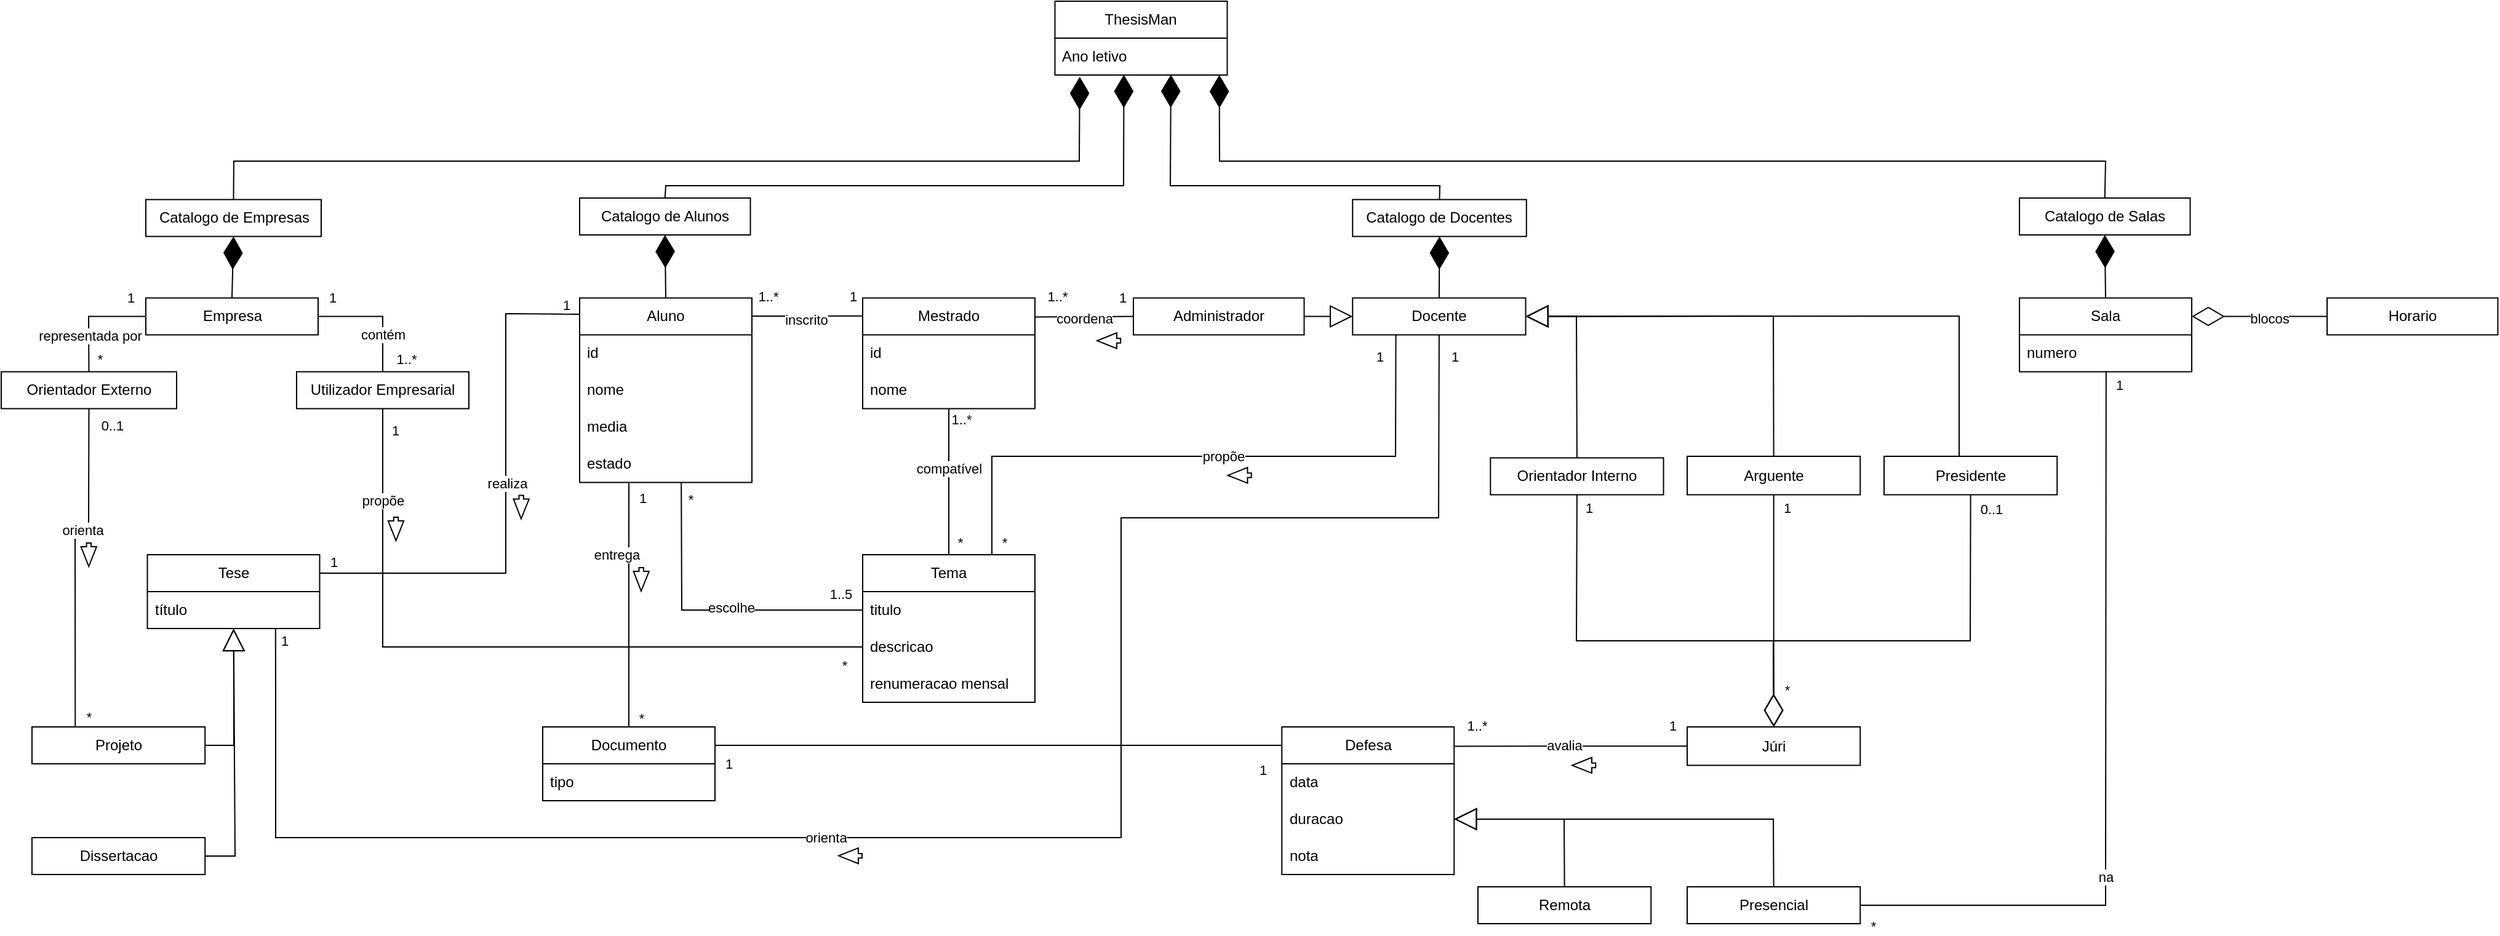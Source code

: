 <mxfile version="24.2.1" type="device">
  <diagram name="Page-1" id="X4RA0sWJOlGw3QUm6S05">
    <mxGraphModel dx="2333" dy="2260" grid="1" gridSize="10" guides="1" tooltips="1" connect="1" arrows="1" fold="1" page="1" pageScale="1" pageWidth="850" pageHeight="1100" math="0" shadow="0">
      <root>
        <mxCell id="0" />
        <mxCell id="1" parent="0" />
        <mxCell id="aRIGUOi0fo8cgqzadP1p-1" value="ThesisMan" style="swimlane;fontStyle=0;childLayout=stackLayout;horizontal=1;startSize=30;horizontalStack=0;resizeParent=1;resizeParentMax=0;resizeLast=0;collapsible=1;marginBottom=0;whiteSpace=wrap;html=1;" parent="1" vertex="1">
          <mxGeometry x="886.25" y="-1060" width="140" height="60" as="geometry" />
        </mxCell>
        <mxCell id="aRIGUOi0fo8cgqzadP1p-2" value="Ano letivo" style="text;strokeColor=none;fillColor=none;align=left;verticalAlign=middle;spacingLeft=4;spacingRight=4;overflow=hidden;points=[[0,0.5],[1,0.5]];portConstraint=eastwest;rotatable=0;whiteSpace=wrap;html=1;" parent="aRIGUOi0fo8cgqzadP1p-1" vertex="1">
          <mxGeometry y="30" width="140" height="30" as="geometry" />
        </mxCell>
        <mxCell id="aRIGUOi0fo8cgqzadP1p-5" value="Administrador" style="rounded=0;whiteSpace=wrap;html=1;" parent="1" vertex="1">
          <mxGeometry x="950" y="-818.75" width="138.75" height="30" as="geometry" />
        </mxCell>
        <mxCell id="aRIGUOi0fo8cgqzadP1p-11" value="Catalogo de Docentes" style="rounded=0;whiteSpace=wrap;html=1;" parent="1" vertex="1">
          <mxGeometry x="1128.13" y="-898.75" width="141.25" height="30" as="geometry" />
        </mxCell>
        <mxCell id="aRIGUOi0fo8cgqzadP1p-12" value="Orientador Interno" style="rounded=0;whiteSpace=wrap;html=1;" parent="1" vertex="1">
          <mxGeometry x="1240.14" y="-688.75" width="140.62" height="30" as="geometry" />
        </mxCell>
        <mxCell id="aRIGUOi0fo8cgqzadP1p-13" value="Arguente" style="whiteSpace=wrap;html=1;" parent="1" vertex="1">
          <mxGeometry x="1400" y="-690" width="140.62" height="31.25" as="geometry" />
        </mxCell>
        <mxCell id="aRIGUOi0fo8cgqzadP1p-15" value="Catalogo de Empresas" style="whiteSpace=wrap;html=1;" parent="1" vertex="1">
          <mxGeometry x="147.5" y="-898.75" width="142.5" height="30" as="geometry" />
        </mxCell>
        <mxCell id="aRIGUOi0fo8cgqzadP1p-16" value="Docente" style="rounded=0;whiteSpace=wrap;html=1;" parent="1" vertex="1">
          <mxGeometry x="1128.13" y="-818.75" width="140.62" height="30" as="geometry" />
        </mxCell>
        <mxCell id="aRIGUOi0fo8cgqzadP1p-19" value="Empresa" style="whiteSpace=wrap;html=1;" parent="1" vertex="1">
          <mxGeometry x="147.5" y="-818.75" width="140" height="30" as="geometry" />
        </mxCell>
        <mxCell id="aRIGUOi0fo8cgqzadP1p-20" value="Orientador Externo" style="whiteSpace=wrap;html=1;" parent="1" vertex="1">
          <mxGeometry x="30" y="-758.75" width="142.5" height="30" as="geometry" />
        </mxCell>
        <mxCell id="aRIGUOi0fo8cgqzadP1p-21" value="Utilizador Empresarial" style="whiteSpace=wrap;html=1;" parent="1" vertex="1">
          <mxGeometry x="270" y="-758.75" width="140" height="30" as="geometry" />
        </mxCell>
        <mxCell id="aRIGUOi0fo8cgqzadP1p-22" value="Catalogo de Alunos" style="whiteSpace=wrap;html=1;" parent="1" vertex="1">
          <mxGeometry x="500" y="-900" width="138.75" height="30" as="geometry" />
        </mxCell>
        <mxCell id="aRIGUOi0fo8cgqzadP1p-24" value="Aluno" style="swimlane;fontStyle=0;childLayout=stackLayout;horizontal=1;startSize=30;horizontalStack=0;resizeParent=1;resizeParentMax=0;resizeLast=0;collapsible=1;marginBottom=0;whiteSpace=wrap;html=1;" parent="1" vertex="1">
          <mxGeometry x="500" y="-818.75" width="140" height="150" as="geometry" />
        </mxCell>
        <mxCell id="aRIGUOi0fo8cgqzadP1p-25" value="id" style="text;strokeColor=none;fillColor=none;align=left;verticalAlign=middle;spacingLeft=4;spacingRight=4;overflow=hidden;points=[[0,0.5],[1,0.5]];portConstraint=eastwest;rotatable=0;whiteSpace=wrap;html=1;" parent="aRIGUOi0fo8cgqzadP1p-24" vertex="1">
          <mxGeometry y="30" width="140" height="30" as="geometry" />
        </mxCell>
        <mxCell id="aRIGUOi0fo8cgqzadP1p-26" value="nome" style="text;strokeColor=none;fillColor=none;align=left;verticalAlign=middle;spacingLeft=4;spacingRight=4;overflow=hidden;points=[[0,0.5],[1,0.5]];portConstraint=eastwest;rotatable=0;whiteSpace=wrap;html=1;" parent="aRIGUOi0fo8cgqzadP1p-24" vertex="1">
          <mxGeometry y="60" width="140" height="30" as="geometry" />
        </mxCell>
        <mxCell id="aRIGUOi0fo8cgqzadP1p-27" value="media" style="text;strokeColor=none;fillColor=none;align=left;verticalAlign=middle;spacingLeft=4;spacingRight=4;overflow=hidden;points=[[0,0.5],[1,0.5]];portConstraint=eastwest;rotatable=0;whiteSpace=wrap;html=1;" parent="aRIGUOi0fo8cgqzadP1p-24" vertex="1">
          <mxGeometry y="90" width="140" height="30" as="geometry" />
        </mxCell>
        <mxCell id="aRIGUOi0fo8cgqzadP1p-29" value="estado" style="text;strokeColor=none;fillColor=none;align=left;verticalAlign=middle;spacingLeft=4;spacingRight=4;overflow=hidden;points=[[0,0.5],[1,0.5]];portConstraint=eastwest;rotatable=0;whiteSpace=wrap;html=1;" parent="aRIGUOi0fo8cgqzadP1p-24" vertex="1">
          <mxGeometry y="120" width="140" height="30" as="geometry" />
        </mxCell>
        <mxCell id="aRIGUOi0fo8cgqzadP1p-31" value="Tema" style="swimlane;fontStyle=0;childLayout=stackLayout;horizontal=1;startSize=30;horizontalStack=0;resizeParent=1;resizeParentMax=0;resizeLast=0;collapsible=1;marginBottom=0;whiteSpace=wrap;html=1;" parent="1" vertex="1">
          <mxGeometry x="730" y="-610" width="140" height="120" as="geometry">
            <mxRectangle x="1150" y="898" width="70" height="30" as="alternateBounds" />
          </mxGeometry>
        </mxCell>
        <mxCell id="aRIGUOi0fo8cgqzadP1p-32" value="titulo" style="text;strokeColor=none;fillColor=none;align=left;verticalAlign=middle;spacingLeft=4;spacingRight=4;overflow=hidden;points=[[0,0.5],[1,0.5]];portConstraint=eastwest;rotatable=0;whiteSpace=wrap;html=1;" parent="aRIGUOi0fo8cgqzadP1p-31" vertex="1">
          <mxGeometry y="30" width="140" height="30" as="geometry" />
        </mxCell>
        <mxCell id="aRIGUOi0fo8cgqzadP1p-33" value="descricao" style="text;strokeColor=none;fillColor=none;align=left;verticalAlign=middle;spacingLeft=4;spacingRight=4;overflow=hidden;points=[[0,0.5],[1,0.5]];portConstraint=eastwest;rotatable=0;whiteSpace=wrap;html=1;" parent="aRIGUOi0fo8cgqzadP1p-31" vertex="1">
          <mxGeometry y="60" width="140" height="30" as="geometry" />
        </mxCell>
        <mxCell id="aRIGUOi0fo8cgqzadP1p-35" value="renumeracao mensal" style="text;strokeColor=none;fillColor=none;align=left;verticalAlign=middle;spacingLeft=4;spacingRight=4;overflow=hidden;points=[[0,0.5],[1,0.5]];portConstraint=eastwest;rotatable=0;whiteSpace=wrap;html=1;" parent="aRIGUOi0fo8cgqzadP1p-31" vertex="1">
          <mxGeometry y="90" width="140" height="30" as="geometry" />
        </mxCell>
        <mxCell id="aRIGUOi0fo8cgqzadP1p-37" value="Dissertacao" style="html=1;whiteSpace=wrap;" parent="1" vertex="1">
          <mxGeometry x="55" y="-380" width="140.62" height="30" as="geometry" />
        </mxCell>
        <mxCell id="aRIGUOi0fo8cgqzadP1p-38" value="Projeto" style="html=1;whiteSpace=wrap;" parent="1" vertex="1">
          <mxGeometry x="55" y="-470" width="140.62" height="30" as="geometry" />
        </mxCell>
        <mxCell id="aRIGUOi0fo8cgqzadP1p-41" value="" style="endArrow=none;html=1;rounded=0;exitX=0.744;exitY=1.004;exitDx=0;exitDy=0;entryX=0.5;entryY=1;entryDx=0;entryDy=0;exitPerimeter=0;" parent="1" source="B5CHCaaCQlfIXyKQ65vj-2" target="aRIGUOi0fo8cgqzadP1p-16" edge="1">
          <mxGeometry width="50" height="50" relative="1" as="geometry">
            <mxPoint x="120" y="-680" as="sourcePoint" />
            <mxPoint x="170" y="-730" as="targetPoint" />
            <Array as="points">
              <mxPoint x="253" y="-500" />
              <mxPoint x="253" y="-380" />
              <mxPoint x="940" y="-380" />
              <mxPoint x="940" y="-640" />
              <mxPoint x="1198" y="-640" />
            </Array>
          </mxGeometry>
        </mxCell>
        <mxCell id="5lh8dayub897Pbzogj64-68" value="1" style="edgeLabel;html=1;align=center;verticalAlign=middle;resizable=0;points=[];" parent="aRIGUOi0fo8cgqzadP1p-41" vertex="1" connectable="0">
          <mxGeometry x="0.956" y="1" relative="1" as="geometry">
            <mxPoint x="13" y="-16" as="offset" />
          </mxGeometry>
        </mxCell>
        <mxCell id="5lh8dayub897Pbzogj64-73" value="orienta" style="edgeLabel;html=1;align=center;verticalAlign=middle;resizable=0;points=[];rotation=0;" parent="aRIGUOi0fo8cgqzadP1p-41" vertex="1" connectable="0">
          <mxGeometry x="-0.533" relative="1" as="geometry">
            <mxPoint x="261" as="offset" />
          </mxGeometry>
        </mxCell>
        <mxCell id="B5CHCaaCQlfIXyKQ65vj-32" value="1" style="edgeLabel;html=1;align=center;verticalAlign=middle;resizable=0;points=[];" parent="aRIGUOi0fo8cgqzadP1p-41" vertex="1" connectable="0">
          <mxGeometry x="-0.965" y="2" relative="1" as="geometry">
            <mxPoint x="5" y="-17" as="offset" />
          </mxGeometry>
        </mxCell>
        <mxCell id="aRIGUOi0fo8cgqzadP1p-50" value="" style="endArrow=block;endSize=16;endFill=0;html=1;rounded=0;exitX=1;exitY=0.5;exitDx=0;exitDy=0;" parent="1" source="aRIGUOi0fo8cgqzadP1p-37" target="B5CHCaaCQlfIXyKQ65vj-2" edge="1">
          <mxGeometry width="160" relative="1" as="geometry">
            <mxPoint x="479.38" y="-265" as="sourcePoint" />
            <mxPoint x="428.38" y="-400" as="targetPoint" />
            <Array as="points">
              <mxPoint x="220" y="-365" />
            </Array>
          </mxGeometry>
        </mxCell>
        <mxCell id="aRIGUOi0fo8cgqzadP1p-51" value="" style="endArrow=block;endSize=16;endFill=0;html=1;rounded=0;exitX=1;exitY=0.5;exitDx=0;exitDy=0;" parent="1" source="aRIGUOi0fo8cgqzadP1p-38" target="B5CHCaaCQlfIXyKQ65vj-2" edge="1">
          <mxGeometry width="160" relative="1" as="geometry">
            <mxPoint x="30" y="-480" as="sourcePoint" />
            <mxPoint x="200" y="-530" as="targetPoint" />
            <Array as="points">
              <mxPoint x="219" y="-455" />
              <mxPoint x="219" y="-500" />
            </Array>
          </mxGeometry>
        </mxCell>
        <mxCell id="aRIGUOi0fo8cgqzadP1p-54" value="" style="endArrow=none;html=1;rounded=0;exitX=0.5;exitY=0;exitDx=0;exitDy=0;entryX=0;entryY=0.5;entryDx=0;entryDy=0;" parent="1" source="aRIGUOi0fo8cgqzadP1p-20" target="aRIGUOi0fo8cgqzadP1p-19" edge="1">
          <mxGeometry width="50" height="50" relative="1" as="geometry">
            <mxPoint x="90" y="-768.75" as="sourcePoint" />
            <mxPoint x="140" y="-818.75" as="targetPoint" />
            <Array as="points">
              <mxPoint x="101" y="-803.75" />
            </Array>
          </mxGeometry>
        </mxCell>
        <mxCell id="5lh8dayub897Pbzogj64-80" value="representada por" style="edgeLabel;html=1;align=center;verticalAlign=middle;resizable=0;points=[];" parent="aRIGUOi0fo8cgqzadP1p-54" vertex="1" connectable="0">
          <mxGeometry x="-0.354" y="-1" relative="1" as="geometry">
            <mxPoint as="offset" />
          </mxGeometry>
        </mxCell>
        <mxCell id="5lh8dayub897Pbzogj64-81" value="1" style="edgeLabel;html=1;align=center;verticalAlign=middle;resizable=0;points=[];" parent="aRIGUOi0fo8cgqzadP1p-54" vertex="1" connectable="0">
          <mxGeometry x="0.721" y="2" relative="1" as="geometry">
            <mxPoint y="-14" as="offset" />
          </mxGeometry>
        </mxCell>
        <mxCell id="5lh8dayub897Pbzogj64-82" value="*" style="edgeLabel;html=1;align=center;verticalAlign=middle;resizable=0;points=[];" parent="aRIGUOi0fo8cgqzadP1p-54" vertex="1" connectable="0">
          <mxGeometry x="-0.753" y="-1" relative="1" as="geometry">
            <mxPoint x="8" y="1" as="offset" />
          </mxGeometry>
        </mxCell>
        <mxCell id="aRIGUOi0fo8cgqzadP1p-55" value="" style="endArrow=none;html=1;rounded=0;exitX=0.5;exitY=0;exitDx=0;exitDy=0;entryX=1;entryY=0.5;entryDx=0;entryDy=0;" parent="1" source="aRIGUOi0fo8cgqzadP1p-21" target="aRIGUOi0fo8cgqzadP1p-19" edge="1">
          <mxGeometry width="50" height="50" relative="1" as="geometry">
            <mxPoint x="320" y="-778.75" as="sourcePoint" />
            <mxPoint x="370" y="-828.75" as="targetPoint" />
            <Array as="points">
              <mxPoint x="340" y="-803.75" />
            </Array>
          </mxGeometry>
        </mxCell>
        <mxCell id="B5CHCaaCQlfIXyKQ65vj-8" value="contém" style="edgeLabel;html=1;align=center;verticalAlign=middle;resizable=0;points=[];" parent="aRIGUOi0fo8cgqzadP1p-55" vertex="1" connectable="0">
          <mxGeometry x="-0.376" relative="1" as="geometry">
            <mxPoint as="offset" />
          </mxGeometry>
        </mxCell>
        <mxCell id="B5CHCaaCQlfIXyKQ65vj-9" value="1" style="edgeLabel;html=1;align=center;verticalAlign=middle;resizable=0;points=[];" parent="aRIGUOi0fo8cgqzadP1p-55" vertex="1" connectable="0">
          <mxGeometry x="0.769" y="-1" relative="1" as="geometry">
            <mxPoint y="-15" as="offset" />
          </mxGeometry>
        </mxCell>
        <mxCell id="B5CHCaaCQlfIXyKQ65vj-10" value="1..*" style="edgeLabel;html=1;align=center;verticalAlign=middle;resizable=0;points=[];" parent="aRIGUOi0fo8cgqzadP1p-55" vertex="1" connectable="0">
          <mxGeometry x="-0.815" y="-2" relative="1" as="geometry">
            <mxPoint x="17" y="-2" as="offset" />
          </mxGeometry>
        </mxCell>
        <mxCell id="aRIGUOi0fo8cgqzadP1p-60" value="" style="endArrow=none;html=1;rounded=0;exitX=0.25;exitY=0;exitDx=0;exitDy=0;entryX=0.5;entryY=1;entryDx=0;entryDy=0;" parent="1" source="aRIGUOi0fo8cgqzadP1p-38" target="aRIGUOi0fo8cgqzadP1p-20" edge="1">
          <mxGeometry width="50" height="50" relative="1" as="geometry">
            <mxPoint x="-110" y="-510" as="sourcePoint" />
            <mxPoint x="-60" y="-560" as="targetPoint" />
            <Array as="points">
              <mxPoint x="90" y="-630" />
              <mxPoint x="101" y="-630" />
            </Array>
          </mxGeometry>
        </mxCell>
        <mxCell id="5lh8dayub897Pbzogj64-77" value="orienta" style="edgeLabel;html=1;align=center;verticalAlign=middle;resizable=0;points=[];rotation=0;" parent="aRIGUOi0fo8cgqzadP1p-60" vertex="1" connectable="0">
          <mxGeometry x="0.193" y="-1" relative="1" as="geometry">
            <mxPoint x="5" y="-1" as="offset" />
          </mxGeometry>
        </mxCell>
        <mxCell id="5lh8dayub897Pbzogj64-78" value="0..1" style="edgeLabel;html=1;align=center;verticalAlign=middle;resizable=0;points=[];" parent="aRIGUOi0fo8cgqzadP1p-60" vertex="1" connectable="0">
          <mxGeometry x="0.873" relative="1" as="geometry">
            <mxPoint x="19" y="-4" as="offset" />
          </mxGeometry>
        </mxCell>
        <mxCell id="5lh8dayub897Pbzogj64-79" value="*" style="edgeLabel;html=1;align=center;verticalAlign=middle;resizable=0;points=[];" parent="aRIGUOi0fo8cgqzadP1p-60" vertex="1" connectable="0">
          <mxGeometry x="-0.909" y="-3" relative="1" as="geometry">
            <mxPoint x="8" y="4" as="offset" />
          </mxGeometry>
        </mxCell>
        <mxCell id="aRIGUOi0fo8cgqzadP1p-62" value="" style="endArrow=none;html=1;rounded=0;exitX=0.5;exitY=0;exitDx=0;exitDy=0;entryX=0.286;entryY=1.021;entryDx=0;entryDy=0;entryPerimeter=0;" parent="1" source="7wL3Tkxk8Tr9FlqyIH4k-1" target="aRIGUOi0fo8cgqzadP1p-29" edge="1">
          <mxGeometry width="50" height="50" relative="1" as="geometry">
            <mxPoint x="489.38" y="-462.5" as="sourcePoint" />
            <mxPoint x="300" y="-650" as="targetPoint" />
            <Array as="points">
              <mxPoint x="540" y="-600" />
            </Array>
          </mxGeometry>
        </mxCell>
        <mxCell id="5lh8dayub897Pbzogj64-74" value="entrega" style="edgeLabel;html=1;align=center;verticalAlign=middle;resizable=0;points=[];rotation=0;" parent="aRIGUOi0fo8cgqzadP1p-62" vertex="1" connectable="0">
          <mxGeometry x="-0.247" y="-1" relative="1" as="geometry">
            <mxPoint x="-11" y="-66" as="offset" />
          </mxGeometry>
        </mxCell>
        <mxCell id="5lh8dayub897Pbzogj64-75" value="1" style="edgeLabel;html=1;align=center;verticalAlign=middle;resizable=0;points=[];" parent="aRIGUOi0fo8cgqzadP1p-62" vertex="1" connectable="0">
          <mxGeometry x="0.943" y="1" relative="1" as="geometry">
            <mxPoint x="12" y="6" as="offset" />
          </mxGeometry>
        </mxCell>
        <mxCell id="5lh8dayub897Pbzogj64-76" value="*" style="edgeLabel;html=1;align=center;verticalAlign=middle;resizable=0;points=[];" parent="aRIGUOi0fo8cgqzadP1p-62" vertex="1" connectable="0">
          <mxGeometry x="-0.933" relative="1" as="geometry">
            <mxPoint x="10" y="-1" as="offset" />
          </mxGeometry>
        </mxCell>
        <mxCell id="wX2YtLCmFYZKP23IaHDT-2" value="" style="endArrow=none;html=1;rounded=0;entryX=0.25;entryY=1;entryDx=0;entryDy=0;exitX=0.75;exitY=0;exitDx=0;exitDy=0;" parent="1" source="aRIGUOi0fo8cgqzadP1p-31" target="aRIGUOi0fo8cgqzadP1p-16" edge="1">
          <mxGeometry width="50" height="50" relative="1" as="geometry">
            <mxPoint x="560" y="-650" as="sourcePoint" />
            <mxPoint x="30" y="-810" as="targetPoint" />
            <Array as="points">
              <mxPoint x="835" y="-690" />
              <mxPoint x="1163" y="-690" />
            </Array>
          </mxGeometry>
        </mxCell>
        <mxCell id="5lh8dayub897Pbzogj64-69" value="1" style="edgeLabel;html=1;align=center;verticalAlign=middle;resizable=0;points=[];" parent="wX2YtLCmFYZKP23IaHDT-2" vertex="1" connectable="0">
          <mxGeometry x="0.776" y="-3" relative="1" as="geometry">
            <mxPoint x="-16" y="-39" as="offset" />
          </mxGeometry>
        </mxCell>
        <mxCell id="5lh8dayub897Pbzogj64-70" value="*" style="edgeLabel;html=1;align=center;verticalAlign=middle;resizable=0;points=[];" parent="wX2YtLCmFYZKP23IaHDT-2" vertex="1" connectable="0">
          <mxGeometry x="-0.762" y="-2" relative="1" as="geometry">
            <mxPoint x="8" y="50" as="offset" />
          </mxGeometry>
        </mxCell>
        <mxCell id="5lh8dayub897Pbzogj64-71" value="propõe" style="edgeLabel;html=1;align=center;verticalAlign=middle;resizable=0;points=[];rotation=0;" parent="wX2YtLCmFYZKP23IaHDT-2" vertex="1" connectable="0">
          <mxGeometry x="0.061" y="2" relative="1" as="geometry">
            <mxPoint x="-1" y="2" as="offset" />
          </mxGeometry>
        </mxCell>
        <mxCell id="wX2YtLCmFYZKP23IaHDT-3" value="" style="endArrow=none;html=1;rounded=0;entryX=0;entryY=0.5;entryDx=0;entryDy=0;exitX=0.59;exitY=1.014;exitDx=0;exitDy=0;exitPerimeter=0;" parent="1" source="aRIGUOi0fo8cgqzadP1p-29" target="aRIGUOi0fo8cgqzadP1p-32" edge="1">
          <mxGeometry width="50" height="50" relative="1" as="geometry">
            <mxPoint x="200" y="-480" as="sourcePoint" />
            <mxPoint x="-40" y="-530" as="targetPoint" />
            <Array as="points">
              <mxPoint x="583" y="-565" />
            </Array>
          </mxGeometry>
        </mxCell>
        <mxCell id="5lh8dayub897Pbzogj64-92" value="escolhe" style="edgeLabel;html=1;align=center;verticalAlign=middle;resizable=0;points=[];" parent="wX2YtLCmFYZKP23IaHDT-3" vertex="1" connectable="0">
          <mxGeometry x="-0.119" relative="1" as="geometry">
            <mxPoint x="33" y="-2" as="offset" />
          </mxGeometry>
        </mxCell>
        <mxCell id="5lh8dayub897Pbzogj64-93" value="*" style="edgeLabel;html=1;align=center;verticalAlign=middle;resizable=0;points=[];" parent="wX2YtLCmFYZKP23IaHDT-3" vertex="1" connectable="0">
          <mxGeometry x="-0.916" y="1" relative="1" as="geometry">
            <mxPoint x="6" y="3" as="offset" />
          </mxGeometry>
        </mxCell>
        <mxCell id="5lh8dayub897Pbzogj64-94" value="1..5" style="edgeLabel;html=1;align=center;verticalAlign=middle;resizable=0;points=[];" parent="wX2YtLCmFYZKP23IaHDT-3" vertex="1" connectable="0">
          <mxGeometry x="0.841" y="1" relative="1" as="geometry">
            <mxPoint x="2" y="-12" as="offset" />
          </mxGeometry>
        </mxCell>
        <mxCell id="wX2YtLCmFYZKP23IaHDT-4" value="Catalogo de Salas" style="whiteSpace=wrap;html=1;" parent="1" vertex="1">
          <mxGeometry x="1670" y="-900" width="138.75" height="30" as="geometry" />
        </mxCell>
        <mxCell id="wX2YtLCmFYZKP23IaHDT-5" value="Sala" style="swimlane;fontStyle=0;childLayout=stackLayout;horizontal=1;startSize=30;horizontalStack=0;resizeParent=1;resizeParentMax=0;resizeLast=0;collapsible=1;marginBottom=0;whiteSpace=wrap;html=1;" parent="1" vertex="1">
          <mxGeometry x="1670" y="-818.75" width="140" height="60" as="geometry" />
        </mxCell>
        <mxCell id="wX2YtLCmFYZKP23IaHDT-7" value="numero" style="text;strokeColor=none;fillColor=none;align=left;verticalAlign=middle;spacingLeft=4;spacingRight=4;overflow=hidden;points=[[0,0.5],[1,0.5]];portConstraint=eastwest;rotatable=0;whiteSpace=wrap;html=1;" parent="wX2YtLCmFYZKP23IaHDT-5" vertex="1">
          <mxGeometry y="30" width="140" height="30" as="geometry" />
        </mxCell>
        <mxCell id="5lh8dayub897Pbzogj64-58" value="" style="endArrow=diamondThin;endFill=1;endSize=24;html=1;rounded=0;entryX=0.673;entryY=0.989;entryDx=0;entryDy=0;entryPerimeter=0;exitX=0.5;exitY=0;exitDx=0;exitDy=0;" parent="1" source="aRIGUOi0fo8cgqzadP1p-11" target="aRIGUOi0fo8cgqzadP1p-2" edge="1">
          <mxGeometry width="160" relative="1" as="geometry">
            <mxPoint x="670" y="-940" as="sourcePoint" />
            <mxPoint x="830" y="-940" as="targetPoint" />
            <Array as="points">
              <mxPoint x="1199" y="-910" />
              <mxPoint x="980" y="-910" />
            </Array>
          </mxGeometry>
        </mxCell>
        <mxCell id="5lh8dayub897Pbzogj64-60" value="" style="endArrow=diamondThin;endFill=1;endSize=24;html=1;rounded=0;entryX=0.4;entryY=0.993;entryDx=0;entryDy=0;entryPerimeter=0;exitX=0.5;exitY=0;exitDx=0;exitDy=0;" parent="1" source="aRIGUOi0fo8cgqzadP1p-22" target="aRIGUOi0fo8cgqzadP1p-2" edge="1">
          <mxGeometry width="160" relative="1" as="geometry">
            <mxPoint x="1160" y="-910" as="sourcePoint" />
            <mxPoint x="960" y="-1000" as="targetPoint" />
            <Array as="points">
              <mxPoint x="570" y="-910" />
              <mxPoint x="942" y="-910" />
            </Array>
          </mxGeometry>
        </mxCell>
        <mxCell id="5lh8dayub897Pbzogj64-61" value="" style="endArrow=diamondThin;endFill=1;endSize=24;html=1;rounded=0;exitX=0.5;exitY=0;exitDx=0;exitDy=0;entryX=0.954;entryY=0.995;entryDx=0;entryDy=0;entryPerimeter=0;" parent="1" source="wX2YtLCmFYZKP23IaHDT-4" target="aRIGUOi0fo8cgqzadP1p-2" edge="1">
          <mxGeometry width="160" relative="1" as="geometry">
            <mxPoint x="1070" y="-380" as="sourcePoint" />
            <mxPoint x="1230" y="-380" as="targetPoint" />
            <Array as="points">
              <mxPoint x="1740" y="-930" />
              <mxPoint x="1020" y="-930" />
            </Array>
          </mxGeometry>
        </mxCell>
        <mxCell id="5lh8dayub897Pbzogj64-65" value="" style="endArrow=block;endSize=16;endFill=0;html=1;rounded=0;entryX=1;entryY=0.5;entryDx=0;entryDy=0;exitX=0.5;exitY=0;exitDx=0;exitDy=0;" parent="1" source="aRIGUOi0fo8cgqzadP1p-12" target="aRIGUOi0fo8cgqzadP1p-16" edge="1">
          <mxGeometry width="160" relative="1" as="geometry">
            <mxPoint x="679.37" y="-1008.75" as="sourcePoint" />
            <mxPoint x="798.37" y="-1048.75" as="targetPoint" />
            <Array as="points">
              <mxPoint x="1310" y="-804" />
            </Array>
          </mxGeometry>
        </mxCell>
        <mxCell id="5lh8dayub897Pbzogj64-66" value="" style="endArrow=block;endSize=16;endFill=0;html=1;rounded=0;exitX=0.5;exitY=0;exitDx=0;exitDy=0;entryX=1;entryY=0.5;entryDx=0;entryDy=0;" parent="1" source="aRIGUOi0fo8cgqzadP1p-13" target="aRIGUOi0fo8cgqzadP1p-16" edge="1">
          <mxGeometry width="160" relative="1" as="geometry">
            <mxPoint x="1308.75" y="-827.5" as="sourcePoint" />
            <mxPoint x="1270" y="-810" as="targetPoint" />
            <Array as="points">
              <mxPoint x="1470" y="-804" />
            </Array>
          </mxGeometry>
        </mxCell>
        <mxCell id="5lh8dayub897Pbzogj64-67" value="" style="endArrow=block;endSize=16;endFill=0;html=1;rounded=0;exitX=1;exitY=0.5;exitDx=0;exitDy=0;entryX=0;entryY=0.5;entryDx=0;entryDy=0;" parent="1" source="aRIGUOi0fo8cgqzadP1p-5" target="aRIGUOi0fo8cgqzadP1p-16" edge="1">
          <mxGeometry width="160" relative="1" as="geometry">
            <mxPoint x="812.51" y="-1028.75" as="sourcePoint" />
            <mxPoint x="918.75" y="-1048.75" as="targetPoint" />
            <Array as="points" />
          </mxGeometry>
        </mxCell>
        <mxCell id="5lh8dayub897Pbzogj64-83" value="" style="endArrow=none;html=1;rounded=0;entryX=0.5;entryY=1;entryDx=0;entryDy=0;exitX=0;exitY=0.5;exitDx=0;exitDy=0;" parent="1" source="aRIGUOi0fo8cgqzadP1p-33" target="aRIGUOi0fo8cgqzadP1p-21" edge="1">
          <mxGeometry width="50" height="50" relative="1" as="geometry">
            <mxPoint x="310" y="-530" as="sourcePoint" />
            <mxPoint x="360" y="-580" as="targetPoint" />
            <Array as="points">
              <mxPoint x="340" y="-535" />
            </Array>
          </mxGeometry>
        </mxCell>
        <mxCell id="5lh8dayub897Pbzogj64-84" value="propõe" style="edgeLabel;html=1;align=center;verticalAlign=middle;resizable=0;points=[];rotation=0;" parent="5lh8dayub897Pbzogj64-83" vertex="1" connectable="0">
          <mxGeometry x="0.501" y="3" relative="1" as="geometry">
            <mxPoint x="3" y="-71" as="offset" />
          </mxGeometry>
        </mxCell>
        <mxCell id="5lh8dayub897Pbzogj64-85" value="1" style="edgeLabel;html=1;align=center;verticalAlign=middle;resizable=0;points=[];" parent="5lh8dayub897Pbzogj64-83" vertex="1" connectable="0">
          <mxGeometry x="0.865" y="-4" relative="1" as="geometry">
            <mxPoint x="6" y="-22" as="offset" />
          </mxGeometry>
        </mxCell>
        <mxCell id="5lh8dayub897Pbzogj64-86" value="*" style="edgeLabel;html=1;align=center;verticalAlign=middle;resizable=0;points=[];" parent="5lh8dayub897Pbzogj64-83" vertex="1" connectable="0">
          <mxGeometry x="-0.834" y="-2" relative="1" as="geometry">
            <mxPoint x="33" y="17" as="offset" />
          </mxGeometry>
        </mxCell>
        <mxCell id="5lh8dayub897Pbzogj64-87" value="" style="endArrow=diamondThin;endFill=1;endSize=24;html=1;rounded=0;exitX=0.5;exitY=0;exitDx=0;exitDy=0;entryX=0.144;entryY=1.046;entryDx=0;entryDy=0;entryPerimeter=0;" parent="1" source="aRIGUOi0fo8cgqzadP1p-15" target="aRIGUOi0fo8cgqzadP1p-2" edge="1">
          <mxGeometry width="160" relative="1" as="geometry">
            <mxPoint x="270" y="-1029" as="sourcePoint" />
            <mxPoint x="860" y="-1090" as="targetPoint" />
            <Array as="points">
              <mxPoint x="219" y="-930" />
              <mxPoint x="906" y="-930" />
            </Array>
          </mxGeometry>
        </mxCell>
        <mxCell id="5lh8dayub897Pbzogj64-88" value="" style="endArrow=diamondThin;endFill=1;endSize=24;html=1;rounded=0;entryX=0.5;entryY=1;entryDx=0;entryDy=0;exitX=0.5;exitY=0;exitDx=0;exitDy=0;" parent="1" source="wX2YtLCmFYZKP23IaHDT-5" target="wX2YtLCmFYZKP23IaHDT-4" edge="1">
          <mxGeometry width="160" relative="1" as="geometry">
            <mxPoint x="1450" y="-520" as="sourcePoint" />
            <mxPoint x="1610" y="-520" as="targetPoint" />
          </mxGeometry>
        </mxCell>
        <mxCell id="5lh8dayub897Pbzogj64-89" value="" style="endArrow=diamondThin;endFill=1;endSize=24;html=1;rounded=0;entryX=0.5;entryY=1;entryDx=0;entryDy=0;exitX=0.5;exitY=0;exitDx=0;exitDy=0;" parent="1" source="aRIGUOi0fo8cgqzadP1p-24" target="aRIGUOi0fo8cgqzadP1p-22" edge="1">
          <mxGeometry width="160" relative="1" as="geometry">
            <mxPoint x="788.75" y="-830" as="sourcePoint" />
            <mxPoint x="789.75" y="-880" as="targetPoint" />
          </mxGeometry>
        </mxCell>
        <mxCell id="5lh8dayub897Pbzogj64-90" value="" style="endArrow=diamondThin;endFill=1;endSize=24;html=1;rounded=0;entryX=0.5;entryY=1;entryDx=0;entryDy=0;exitX=0.5;exitY=0;exitDx=0;exitDy=0;" parent="1" source="aRIGUOi0fo8cgqzadP1p-16" target="aRIGUOi0fo8cgqzadP1p-11" edge="1">
          <mxGeometry width="160" relative="1" as="geometry">
            <mxPoint x="1390.31" y="-830" as="sourcePoint" />
            <mxPoint x="1391.31" y="-880" as="targetPoint" />
          </mxGeometry>
        </mxCell>
        <mxCell id="5lh8dayub897Pbzogj64-91" value="" style="endArrow=diamondThin;endFill=1;endSize=24;html=1;rounded=0;exitX=0.5;exitY=0;exitDx=0;exitDy=0;entryX=0.5;entryY=1;entryDx=0;entryDy=0;" parent="1" source="aRIGUOi0fo8cgqzadP1p-19" target="aRIGUOi0fo8cgqzadP1p-15" edge="1">
          <mxGeometry width="160" relative="1" as="geometry">
            <mxPoint x="480" y="-880" as="sourcePoint" />
            <mxPoint x="480" y="-930" as="targetPoint" />
          </mxGeometry>
        </mxCell>
        <mxCell id="B5CHCaaCQlfIXyKQ65vj-1" value="Tese" style="swimlane;fontStyle=0;childLayout=stackLayout;horizontal=1;startSize=30;horizontalStack=0;resizeParent=1;resizeParentMax=0;resizeLast=0;collapsible=1;marginBottom=0;whiteSpace=wrap;html=1;" parent="1" vertex="1">
          <mxGeometry x="148.75" y="-610" width="140" height="60" as="geometry" />
        </mxCell>
        <mxCell id="B5CHCaaCQlfIXyKQ65vj-2" value="título" style="text;strokeColor=none;fillColor=none;align=left;verticalAlign=middle;spacingLeft=4;spacingRight=4;overflow=hidden;points=[[0,0.5],[1,0.5]];portConstraint=eastwest;rotatable=0;whiteSpace=wrap;html=1;" parent="B5CHCaaCQlfIXyKQ65vj-1" vertex="1">
          <mxGeometry y="30" width="140" height="30" as="geometry" />
        </mxCell>
        <mxCell id="B5CHCaaCQlfIXyKQ65vj-5" value="Mestrado" style="swimlane;fontStyle=0;childLayout=stackLayout;horizontal=1;startSize=30;horizontalStack=0;resizeParent=1;resizeParentMax=0;resizeLast=0;collapsible=1;marginBottom=0;whiteSpace=wrap;html=1;" parent="1" vertex="1">
          <mxGeometry x="730" y="-818.75" width="140" height="90" as="geometry" />
        </mxCell>
        <mxCell id="B5CHCaaCQlfIXyKQ65vj-7" value="id" style="text;strokeColor=none;fillColor=none;align=left;verticalAlign=middle;spacingLeft=4;spacingRight=4;overflow=hidden;points=[[0,0.5],[1,0.5]];portConstraint=eastwest;rotatable=0;whiteSpace=wrap;html=1;" parent="B5CHCaaCQlfIXyKQ65vj-5" vertex="1">
          <mxGeometry y="30" width="140" height="30" as="geometry" />
        </mxCell>
        <mxCell id="B5CHCaaCQlfIXyKQ65vj-6" value="nome" style="text;strokeColor=none;fillColor=none;align=left;verticalAlign=middle;spacingLeft=4;spacingRight=4;overflow=hidden;points=[[0,0.5],[1,0.5]];portConstraint=eastwest;rotatable=0;whiteSpace=wrap;html=1;" parent="B5CHCaaCQlfIXyKQ65vj-5" vertex="1">
          <mxGeometry y="60" width="140" height="30" as="geometry" />
        </mxCell>
        <mxCell id="B5CHCaaCQlfIXyKQ65vj-12" value="" style="endArrow=none;html=1;rounded=0;entryX=0;entryY=0.5;entryDx=0;entryDy=0;exitX=0.999;exitY=0.172;exitDx=0;exitDy=0;exitPerimeter=0;" parent="1" source="B5CHCaaCQlfIXyKQ65vj-5" target="aRIGUOi0fo8cgqzadP1p-5" edge="1">
          <mxGeometry width="50" height="50" relative="1" as="geometry">
            <mxPoint x="910" y="-730" as="sourcePoint" />
            <mxPoint x="960" y="-780" as="targetPoint" />
          </mxGeometry>
        </mxCell>
        <mxCell id="B5CHCaaCQlfIXyKQ65vj-13" value="coordena" style="edgeLabel;html=1;align=center;verticalAlign=middle;resizable=0;points=[];rotation=0;" parent="B5CHCaaCQlfIXyKQ65vj-12" vertex="1" connectable="0">
          <mxGeometry x="-0.021" relative="1" as="geometry">
            <mxPoint x="1" y="1" as="offset" />
          </mxGeometry>
        </mxCell>
        <mxCell id="B5CHCaaCQlfIXyKQ65vj-14" value="1" style="edgeLabel;html=1;align=center;verticalAlign=middle;resizable=0;points=[];" parent="B5CHCaaCQlfIXyKQ65vj-12" vertex="1" connectable="0">
          <mxGeometry x="0.658" y="-1" relative="1" as="geometry">
            <mxPoint x="4" y="-17" as="offset" />
          </mxGeometry>
        </mxCell>
        <mxCell id="B5CHCaaCQlfIXyKQ65vj-15" value="1..*" style="edgeLabel;html=1;align=center;verticalAlign=middle;resizable=0;points=[];" parent="B5CHCaaCQlfIXyKQ65vj-12" vertex="1" connectable="0">
          <mxGeometry x="-0.507" relative="1" as="geometry">
            <mxPoint x="-2" y="-17" as="offset" />
          </mxGeometry>
        </mxCell>
        <mxCell id="B5CHCaaCQlfIXyKQ65vj-16" value="" style="endArrow=none;html=1;rounded=0;exitX=1;exitY=0.098;exitDx=0;exitDy=0;entryX=0;entryY=0.163;entryDx=0;entryDy=0;entryPerimeter=0;exitPerimeter=0;" parent="1" source="aRIGUOi0fo8cgqzadP1p-24" target="B5CHCaaCQlfIXyKQ65vj-5" edge="1">
          <mxGeometry width="50" height="50" relative="1" as="geometry">
            <mxPoint x="740" y="-650" as="sourcePoint" />
            <mxPoint x="790" y="-700" as="targetPoint" />
          </mxGeometry>
        </mxCell>
        <mxCell id="B5CHCaaCQlfIXyKQ65vj-17" value="inscrito" style="edgeLabel;html=1;align=center;verticalAlign=middle;resizable=0;points=[];" parent="B5CHCaaCQlfIXyKQ65vj-16" vertex="1" connectable="0">
          <mxGeometry x="-0.207" y="-3" relative="1" as="geometry">
            <mxPoint x="8" as="offset" />
          </mxGeometry>
        </mxCell>
        <mxCell id="1C-hyIPPHsQ7teghxm5G-13" value="1..*" style="edgeLabel;html=1;align=center;verticalAlign=middle;resizable=0;points=[];" parent="B5CHCaaCQlfIXyKQ65vj-16" vertex="1" connectable="0">
          <mxGeometry x="-0.716" relative="1" as="geometry">
            <mxPoint y="-16" as="offset" />
          </mxGeometry>
        </mxCell>
        <mxCell id="1C-hyIPPHsQ7teghxm5G-14" value="1" style="edgeLabel;html=1;align=center;verticalAlign=middle;resizable=0;points=[];" parent="B5CHCaaCQlfIXyKQ65vj-16" vertex="1" connectable="0">
          <mxGeometry x="0.812" y="-1" relative="1" as="geometry">
            <mxPoint y="-17" as="offset" />
          </mxGeometry>
        </mxCell>
        <mxCell id="B5CHCaaCQlfIXyKQ65vj-18" value="" style="endArrow=none;html=1;rounded=0;exitX=1;exitY=0.25;exitDx=0;exitDy=0;entryX=0.003;entryY=0.088;entryDx=0;entryDy=0;entryPerimeter=0;" parent="1" source="B5CHCaaCQlfIXyKQ65vj-1" target="aRIGUOi0fo8cgqzadP1p-24" edge="1">
          <mxGeometry width="50" height="50" relative="1" as="geometry">
            <mxPoint x="370" y="-590" as="sourcePoint" />
            <mxPoint x="420" y="-640" as="targetPoint" />
            <Array as="points">
              <mxPoint x="440" y="-595" />
              <mxPoint x="440" y="-806" />
            </Array>
          </mxGeometry>
        </mxCell>
        <mxCell id="B5CHCaaCQlfIXyKQ65vj-19" value="realiza" style="edgeLabel;html=1;align=center;verticalAlign=middle;resizable=0;points=[];rotation=0;" parent="B5CHCaaCQlfIXyKQ65vj-18" vertex="1" connectable="0">
          <mxGeometry x="0.052" y="-1" relative="1" as="geometry">
            <mxPoint y="-2" as="offset" />
          </mxGeometry>
        </mxCell>
        <mxCell id="B5CHCaaCQlfIXyKQ65vj-20" value="1" style="edgeLabel;html=1;align=center;verticalAlign=middle;resizable=0;points=[];" parent="B5CHCaaCQlfIXyKQ65vj-18" vertex="1" connectable="0">
          <mxGeometry x="0.94" y="2" relative="1" as="geometry">
            <mxPoint x="1" y="-6" as="offset" />
          </mxGeometry>
        </mxCell>
        <mxCell id="B5CHCaaCQlfIXyKQ65vj-21" value="1" style="edgeLabel;html=1;align=center;verticalAlign=middle;resizable=0;points=[];" parent="B5CHCaaCQlfIXyKQ65vj-18" vertex="1" connectable="0">
          <mxGeometry x="-0.946" y="4" relative="1" as="geometry">
            <mxPoint x="-1" y="-5" as="offset" />
          </mxGeometry>
        </mxCell>
        <mxCell id="B5CHCaaCQlfIXyKQ65vj-28" value="" style="endArrow=none;html=1;rounded=0;entryX=0.5;entryY=0;entryDx=0;entryDy=0;" parent="1" source="B5CHCaaCQlfIXyKQ65vj-6" target="aRIGUOi0fo8cgqzadP1p-31" edge="1">
          <mxGeometry width="50" height="50" relative="1" as="geometry">
            <mxPoint x="770" y="-640" as="sourcePoint" />
            <mxPoint x="820" y="-690" as="targetPoint" />
            <Array as="points">
              <mxPoint x="800" y="-660" />
            </Array>
          </mxGeometry>
        </mxCell>
        <mxCell id="B5CHCaaCQlfIXyKQ65vj-29" value="compatível" style="edgeLabel;html=1;align=center;verticalAlign=middle;resizable=0;points=[];rotation=0;" parent="B5CHCaaCQlfIXyKQ65vj-28" vertex="1" connectable="0">
          <mxGeometry x="-0.265" y="2" relative="1" as="geometry">
            <mxPoint x="-2" y="5" as="offset" />
          </mxGeometry>
        </mxCell>
        <mxCell id="B5CHCaaCQlfIXyKQ65vj-30" value="1..*" style="edgeLabel;html=1;align=center;verticalAlign=middle;resizable=0;points=[];" parent="B5CHCaaCQlfIXyKQ65vj-28" vertex="1" connectable="0">
          <mxGeometry x="-0.867" relative="1" as="geometry">
            <mxPoint x="10" as="offset" />
          </mxGeometry>
        </mxCell>
        <mxCell id="B5CHCaaCQlfIXyKQ65vj-31" value="*" style="edgeLabel;html=1;align=center;verticalAlign=middle;resizable=0;points=[];" parent="B5CHCaaCQlfIXyKQ65vj-28" vertex="1" connectable="0">
          <mxGeometry x="0.674" y="1" relative="1" as="geometry">
            <mxPoint x="8" y="9" as="offset" />
          </mxGeometry>
        </mxCell>
        <mxCell id="L7b5VqHsOrfcgNBRVL_A-9" value="" style="endArrow=block;endSize=16;endFill=0;html=1;rounded=0;entryX=1;entryY=0.5;entryDx=0;entryDy=0;exitX=0.5;exitY=0;exitDx=0;exitDy=0;" parent="1" source="1C-hyIPPHsQ7teghxm5G-1" target="L7b5VqHsOrfcgNBRVL_A-19" edge="1">
          <mxGeometry width="160" relative="1" as="geometry">
            <mxPoint x="1300.31" y="-340" as="sourcePoint" />
            <mxPoint x="1060.62" y="-374.77" as="targetPoint" />
            <Array as="points">
              <mxPoint x="1300" y="-395" />
            </Array>
          </mxGeometry>
        </mxCell>
        <mxCell id="L7b5VqHsOrfcgNBRVL_A-11" value="" style="endArrow=block;endSize=16;endFill=0;html=1;rounded=0;exitX=0.5;exitY=0;exitDx=0;exitDy=0;entryX=1;entryY=0.5;entryDx=0;entryDy=0;" parent="1" source="1C-hyIPPHsQ7teghxm5G-2" target="L7b5VqHsOrfcgNBRVL_A-19" edge="1">
          <mxGeometry width="160" relative="1" as="geometry">
            <mxPoint x="1470.31" y="-340" as="sourcePoint" />
            <mxPoint x="1210.62" y="-409.77" as="targetPoint" />
            <Array as="points">
              <mxPoint x="1470" y="-395" />
              <mxPoint x="1276" y="-395" />
            </Array>
          </mxGeometry>
        </mxCell>
        <mxCell id="L7b5VqHsOrfcgNBRVL_A-17" value="Defesa" style="swimlane;fontStyle=0;childLayout=stackLayout;horizontal=1;startSize=30;horizontalStack=0;resizeParent=1;resizeParentMax=0;resizeLast=0;collapsible=1;marginBottom=0;whiteSpace=wrap;html=1;" parent="1" vertex="1">
          <mxGeometry x="1070.62" y="-470" width="140" height="120" as="geometry" />
        </mxCell>
        <mxCell id="L7b5VqHsOrfcgNBRVL_A-18" value="data" style="text;strokeColor=none;fillColor=none;align=left;verticalAlign=middle;spacingLeft=4;spacingRight=4;overflow=hidden;points=[[0,0.5],[1,0.5]];portConstraint=eastwest;rotatable=0;whiteSpace=wrap;html=1;" parent="L7b5VqHsOrfcgNBRVL_A-17" vertex="1">
          <mxGeometry y="30" width="140" height="30" as="geometry" />
        </mxCell>
        <mxCell id="L7b5VqHsOrfcgNBRVL_A-19" value="duracao" style="text;strokeColor=none;fillColor=none;align=left;verticalAlign=middle;spacingLeft=4;spacingRight=4;overflow=hidden;points=[[0,0.5],[1,0.5]];portConstraint=eastwest;rotatable=0;whiteSpace=wrap;html=1;" parent="L7b5VqHsOrfcgNBRVL_A-17" vertex="1">
          <mxGeometry y="60" width="140" height="30" as="geometry" />
        </mxCell>
        <mxCell id="L7b5VqHsOrfcgNBRVL_A-20" value="nota" style="text;strokeColor=none;fillColor=none;align=left;verticalAlign=middle;spacingLeft=4;spacingRight=4;overflow=hidden;points=[[0,0.5],[1,0.5]];portConstraint=eastwest;rotatable=0;whiteSpace=wrap;html=1;" parent="L7b5VqHsOrfcgNBRVL_A-17" vertex="1">
          <mxGeometry y="90" width="140" height="30" as="geometry" />
        </mxCell>
        <mxCell id="L7b5VqHsOrfcgNBRVL_A-54" value="" style="endArrow=none;html=1;rounded=0;exitX=1;exitY=0.25;exitDx=0;exitDy=0;" parent="1" source="7wL3Tkxk8Tr9FlqyIH4k-1" edge="1">
          <mxGeometry width="50" height="50" relative="1" as="geometry">
            <mxPoint x="490" y="-450" as="sourcePoint" />
            <mxPoint x="1070" y="-455" as="targetPoint" />
            <Array as="points" />
          </mxGeometry>
        </mxCell>
        <mxCell id="L7b5VqHsOrfcgNBRVL_A-77" value="1" style="edgeLabel;html=1;align=center;verticalAlign=middle;resizable=0;points=[];" parent="L7b5VqHsOrfcgNBRVL_A-54" vertex="1" connectable="0">
          <mxGeometry x="0.886" y="-1" relative="1" as="geometry">
            <mxPoint x="11" y="19" as="offset" />
          </mxGeometry>
        </mxCell>
        <mxCell id="L7b5VqHsOrfcgNBRVL_A-78" value="1" style="edgeLabel;html=1;align=center;verticalAlign=middle;resizable=0;points=[];" parent="L7b5VqHsOrfcgNBRVL_A-54" vertex="1" connectable="0">
          <mxGeometry x="-0.953" y="3" relative="1" as="geometry">
            <mxPoint y="18" as="offset" />
          </mxGeometry>
        </mxCell>
        <mxCell id="L7b5VqHsOrfcgNBRVL_A-55" value="" style="endArrow=none;html=1;rounded=0;entryX=0.503;entryY=0.98;entryDx=0;entryDy=0;entryPerimeter=0;exitX=1;exitY=0.5;exitDx=0;exitDy=0;" parent="1" source="1C-hyIPPHsQ7teghxm5G-2" target="wX2YtLCmFYZKP23IaHDT-7" edge="1">
          <mxGeometry width="50" height="50" relative="1" as="geometry">
            <mxPoint x="1540.62" y="-322.5" as="sourcePoint" />
            <mxPoint x="990" y="-540" as="targetPoint" />
            <Array as="points">
              <mxPoint x="1740" y="-325" />
            </Array>
          </mxGeometry>
        </mxCell>
        <mxCell id="L7b5VqHsOrfcgNBRVL_A-75" value="*" style="edgeLabel;html=1;align=center;verticalAlign=middle;resizable=0;points=[];" parent="L7b5VqHsOrfcgNBRVL_A-55" vertex="1" connectable="0">
          <mxGeometry x="-0.961" y="1" relative="1" as="geometry">
            <mxPoint x="-2" y="18" as="offset" />
          </mxGeometry>
        </mxCell>
        <mxCell id="L7b5VqHsOrfcgNBRVL_A-76" value="1" style="edgeLabel;html=1;align=center;verticalAlign=middle;resizable=0;points=[];" parent="L7b5VqHsOrfcgNBRVL_A-55" vertex="1" connectable="0">
          <mxGeometry x="0.961" y="1" relative="1" as="geometry">
            <mxPoint x="11" y="-1" as="offset" />
          </mxGeometry>
        </mxCell>
        <mxCell id="1C-hyIPPHsQ7teghxm5G-16" value="na" style="edgeLabel;html=1;align=center;verticalAlign=middle;resizable=0;points=[];" parent="L7b5VqHsOrfcgNBRVL_A-55" vertex="1" connectable="0">
          <mxGeometry x="0.172" relative="1" as="geometry">
            <mxPoint y="149" as="offset" />
          </mxGeometry>
        </mxCell>
        <mxCell id="L7b5VqHsOrfcgNBRVL_A-59" value="Júri" style="whiteSpace=wrap;html=1;" parent="1" vertex="1">
          <mxGeometry x="1400" y="-470" width="140.62" height="31.25" as="geometry" />
        </mxCell>
        <mxCell id="L7b5VqHsOrfcgNBRVL_A-60" value="" style="endArrow=none;html=1;rounded=0;entryX=0;entryY=0.5;entryDx=0;entryDy=0;exitX=0.996;exitY=0.131;exitDx=0;exitDy=0;exitPerimeter=0;" parent="1" source="L7b5VqHsOrfcgNBRVL_A-17" target="L7b5VqHsOrfcgNBRVL_A-59" edge="1">
          <mxGeometry width="50" height="50" relative="1" as="geometry">
            <mxPoint x="1230" y="-450" as="sourcePoint" />
            <mxPoint x="1370" y="-480" as="targetPoint" />
            <Array as="points" />
          </mxGeometry>
        </mxCell>
        <mxCell id="L7b5VqHsOrfcgNBRVL_A-72" value="avalia" style="edgeLabel;html=1;align=center;verticalAlign=middle;resizable=0;points=[];rotation=0;" parent="L7b5VqHsOrfcgNBRVL_A-60" vertex="1" connectable="0">
          <mxGeometry x="-0.153" y="-1" relative="1" as="geometry">
            <mxPoint x="9" y="-2" as="offset" />
          </mxGeometry>
        </mxCell>
        <mxCell id="L7b5VqHsOrfcgNBRVL_A-73" value="1..*" style="edgeLabel;html=1;align=center;verticalAlign=middle;resizable=0;points=[];" parent="L7b5VqHsOrfcgNBRVL_A-60" vertex="1" connectable="0">
          <mxGeometry x="-0.852" y="1" relative="1" as="geometry">
            <mxPoint x="5" y="-16" as="offset" />
          </mxGeometry>
        </mxCell>
        <mxCell id="L7b5VqHsOrfcgNBRVL_A-74" value="1" style="edgeLabel;html=1;align=center;verticalAlign=middle;resizable=0;points=[];rotation=0;" parent="L7b5VqHsOrfcgNBRVL_A-60" vertex="1" connectable="0">
          <mxGeometry x="0.761" y="-1" relative="1" as="geometry">
            <mxPoint x="11" y="-18" as="offset" />
          </mxGeometry>
        </mxCell>
        <mxCell id="L7b5VqHsOrfcgNBRVL_A-61" value="Presidente" style="whiteSpace=wrap;html=1;" parent="1" vertex="1">
          <mxGeometry x="1560" y="-690" width="140.62" height="31.25" as="geometry" />
        </mxCell>
        <mxCell id="L7b5VqHsOrfcgNBRVL_A-64" value="" style="endArrow=block;endSize=16;endFill=0;html=1;rounded=0;entryX=1;entryY=0.5;entryDx=0;entryDy=0;exitX=0.5;exitY=0;exitDx=0;exitDy=0;" parent="1" target="aRIGUOi0fo8cgqzadP1p-16" edge="1">
          <mxGeometry width="160" relative="1" as="geometry">
            <mxPoint x="1621" y="-690" as="sourcePoint" />
            <mxPoint x="1580" y="-804" as="targetPoint" />
            <Array as="points">
              <mxPoint x="1621" y="-804" />
            </Array>
          </mxGeometry>
        </mxCell>
        <mxCell id="1C-hyIPPHsQ7teghxm5G-1" value="Remota" style="html=1;whiteSpace=wrap;" parent="1" vertex="1">
          <mxGeometry x="1230" y="-340" width="140.62" height="30" as="geometry" />
        </mxCell>
        <mxCell id="1C-hyIPPHsQ7teghxm5G-2" value="Presencial" style="html=1;whiteSpace=wrap;" parent="1" vertex="1">
          <mxGeometry x="1400" y="-340" width="140.62" height="30" as="geometry" />
        </mxCell>
        <mxCell id="1C-hyIPPHsQ7teghxm5G-5" value="" style="shape=flexArrow;endArrow=classic;html=1;rounded=0;endWidth=7.98;endSize=4.995;width=3.678;" parent="1" edge="1">
          <mxGeometry width="50" height="50" relative="1" as="geometry">
            <mxPoint x="101.14" y="-620" as="sourcePoint" />
            <mxPoint x="101.14" y="-600" as="targetPoint" />
          </mxGeometry>
        </mxCell>
        <mxCell id="1C-hyIPPHsQ7teghxm5G-6" value="" style="shape=flexArrow;endArrow=classic;html=1;rounded=0;endWidth=7.98;endSize=4.995;width=3.678;" parent="1" edge="1">
          <mxGeometry width="50" height="50" relative="1" as="geometry">
            <mxPoint x="350.76" y="-641" as="sourcePoint" />
            <mxPoint x="350.76" y="-621" as="targetPoint" />
          </mxGeometry>
        </mxCell>
        <mxCell id="1C-hyIPPHsQ7teghxm5G-7" value="" style="shape=flexArrow;endArrow=classic;html=1;rounded=0;endWidth=7.98;endSize=4.995;width=3.678;" parent="1" edge="1">
          <mxGeometry width="50" height="50" relative="1" as="geometry">
            <mxPoint x="730" y="-365.2" as="sourcePoint" />
            <mxPoint x="710" y="-365.2" as="targetPoint" />
          </mxGeometry>
        </mxCell>
        <mxCell id="1C-hyIPPHsQ7teghxm5G-9" value="" style="shape=flexArrow;endArrow=classic;html=1;rounded=0;endWidth=7.98;endSize=4.995;width=3.678;" parent="1" edge="1">
          <mxGeometry width="50" height="50" relative="1" as="geometry">
            <mxPoint x="550.11" y="-600" as="sourcePoint" />
            <mxPoint x="550" y="-580" as="targetPoint" />
          </mxGeometry>
        </mxCell>
        <mxCell id="1C-hyIPPHsQ7teghxm5G-10" value="" style="shape=flexArrow;endArrow=classic;html=1;rounded=0;endWidth=7.98;endSize=4.995;width=3.678;" parent="1" edge="1">
          <mxGeometry width="50" height="50" relative="1" as="geometry">
            <mxPoint x="452.6" y="-658.75" as="sourcePoint" />
            <mxPoint x="452.49" y="-638.75" as="targetPoint" />
          </mxGeometry>
        </mxCell>
        <mxCell id="1C-hyIPPHsQ7teghxm5G-11" value="" style="shape=flexArrow;endArrow=classic;html=1;rounded=0;endWidth=7.98;endSize=4.995;width=3.678;" parent="1" edge="1">
          <mxGeometry width="50" height="50" relative="1" as="geometry">
            <mxPoint x="1046.36" y="-674.54" as="sourcePoint" />
            <mxPoint x="1026.25" y="-674.54" as="targetPoint" />
          </mxGeometry>
        </mxCell>
        <mxCell id="1C-hyIPPHsQ7teghxm5G-12" value="" style="shape=flexArrow;endArrow=classic;html=1;rounded=0;endWidth=7.98;endSize=4.995;width=3.678;" parent="1" edge="1">
          <mxGeometry width="50" height="50" relative="1" as="geometry">
            <mxPoint x="940.11" y="-784" as="sourcePoint" />
            <mxPoint x="920" y="-784" as="targetPoint" />
          </mxGeometry>
        </mxCell>
        <mxCell id="1C-hyIPPHsQ7teghxm5G-15" value="" style="shape=flexArrow;endArrow=classic;html=1;rounded=0;endWidth=7.98;endSize=4.995;width=3.678;" parent="1" edge="1">
          <mxGeometry width="50" height="50" relative="1" as="geometry">
            <mxPoint x="1326.11" y="-438.77" as="sourcePoint" />
            <mxPoint x="1306" y="-438.77" as="targetPoint" />
          </mxGeometry>
        </mxCell>
        <mxCell id="1C-hyIPPHsQ7teghxm5G-17" value="" style="endArrow=diamondThin;endFill=0;endSize=24;html=1;rounded=0;exitX=0.5;exitY=1;exitDx=0;exitDy=0;entryX=0.5;entryY=0;entryDx=0;entryDy=0;" parent="1" source="aRIGUOi0fo8cgqzadP1p-13" target="L7b5VqHsOrfcgNBRVL_A-59" edge="1">
          <mxGeometry width="160" relative="1" as="geometry">
            <mxPoint x="1520" y="-580" as="sourcePoint" />
            <mxPoint x="1680" y="-580" as="targetPoint" />
          </mxGeometry>
        </mxCell>
        <mxCell id="1C-hyIPPHsQ7teghxm5G-18" value="1" style="edgeLabel;html=1;align=center;verticalAlign=middle;resizable=0;points=[];" parent="1C-hyIPPHsQ7teghxm5G-17" vertex="1" connectable="0">
          <mxGeometry x="-0.903" relative="1" as="geometry">
            <mxPoint x="10" y="1" as="offset" />
          </mxGeometry>
        </mxCell>
        <mxCell id="1C-hyIPPHsQ7teghxm5G-19" value="*" style="edgeLabel;html=1;align=center;verticalAlign=middle;resizable=0;points=[];" parent="1C-hyIPPHsQ7teghxm5G-17" vertex="1" connectable="0">
          <mxGeometry x="0.634" relative="1" as="geometry">
            <mxPoint x="10" y="4" as="offset" />
          </mxGeometry>
        </mxCell>
        <mxCell id="1C-hyIPPHsQ7teghxm5G-20" value="" style="endArrow=diamondThin;endFill=0;endSize=24;html=1;rounded=0;exitX=0.5;exitY=1;exitDx=0;exitDy=0;entryX=0.5;entryY=0;entryDx=0;entryDy=0;" parent="1" source="aRIGUOi0fo8cgqzadP1p-12" target="L7b5VqHsOrfcgNBRVL_A-59" edge="1">
          <mxGeometry width="160" relative="1" as="geometry">
            <mxPoint x="1480" y="-649" as="sourcePoint" />
            <mxPoint x="1480" y="-460" as="targetPoint" />
            <Array as="points">
              <mxPoint x="1310" y="-540" />
              <mxPoint x="1470" y="-540" />
            </Array>
          </mxGeometry>
        </mxCell>
        <mxCell id="1C-hyIPPHsQ7teghxm5G-21" value="1" style="edgeLabel;html=1;align=center;verticalAlign=middle;resizable=0;points=[];" parent="1C-hyIPPHsQ7teghxm5G-20" vertex="1" connectable="0">
          <mxGeometry x="-0.903" relative="1" as="geometry">
            <mxPoint x="9" y="-6" as="offset" />
          </mxGeometry>
        </mxCell>
        <mxCell id="1C-hyIPPHsQ7teghxm5G-23" value="" style="endArrow=diamondThin;endFill=0;endSize=24;html=1;rounded=0;exitX=0.5;exitY=1;exitDx=0;exitDy=0;entryX=0.5;entryY=0;entryDx=0;entryDy=0;" parent="1" source="L7b5VqHsOrfcgNBRVL_A-61" target="L7b5VqHsOrfcgNBRVL_A-59" edge="1">
          <mxGeometry width="160" relative="1" as="geometry">
            <mxPoint x="1490" y="-639" as="sourcePoint" />
            <mxPoint x="1490" y="-450" as="targetPoint" />
            <Array as="points">
              <mxPoint x="1630" y="-540" />
              <mxPoint x="1470" y="-540" />
            </Array>
          </mxGeometry>
        </mxCell>
        <mxCell id="1C-hyIPPHsQ7teghxm5G-24" value="0..1" style="edgeLabel;html=1;align=center;verticalAlign=middle;resizable=0;points=[];" parent="1C-hyIPPHsQ7teghxm5G-23" vertex="1" connectable="0">
          <mxGeometry x="-0.903" relative="1" as="geometry">
            <mxPoint x="16" y="-5" as="offset" />
          </mxGeometry>
        </mxCell>
        <mxCell id="7wL3Tkxk8Tr9FlqyIH4k-1" value="Documento" style="swimlane;fontStyle=0;childLayout=stackLayout;horizontal=1;startSize=30;horizontalStack=0;resizeParent=1;resizeParentMax=0;resizeLast=0;collapsible=1;marginBottom=0;whiteSpace=wrap;html=1;" parent="1" vertex="1">
          <mxGeometry x="470" y="-470" width="140" height="60" as="geometry" />
        </mxCell>
        <mxCell id="7wL3Tkxk8Tr9FlqyIH4k-2" value="tipo" style="text;strokeColor=none;fillColor=none;align=left;verticalAlign=middle;spacingLeft=4;spacingRight=4;overflow=hidden;points=[[0,0.5],[1,0.5]];portConstraint=eastwest;rotatable=0;whiteSpace=wrap;html=1;" parent="7wL3Tkxk8Tr9FlqyIH4k-1" vertex="1">
          <mxGeometry y="30" width="140" height="30" as="geometry" />
        </mxCell>
        <mxCell id="ugJRkanOzpE29H46sP7t-4" value="Horario" style="whiteSpace=wrap;html=1;" vertex="1" parent="1">
          <mxGeometry x="1920" y="-818.75" width="138.75" height="30" as="geometry" />
        </mxCell>
        <mxCell id="ugJRkanOzpE29H46sP7t-9" value="" style="endArrow=diamondThin;endFill=0;endSize=24;html=1;rounded=0;exitX=0;exitY=0.5;exitDx=0;exitDy=0;entryX=1;entryY=0.25;entryDx=0;entryDy=0;" edge="1" parent="1" source="ugJRkanOzpE29H46sP7t-4" target="wX2YtLCmFYZKP23IaHDT-5">
          <mxGeometry width="160" relative="1" as="geometry">
            <mxPoint x="1640" y="-649" as="sourcePoint" />
            <mxPoint x="1860" y="-720" as="targetPoint" />
            <Array as="points" />
          </mxGeometry>
        </mxCell>
        <mxCell id="ugJRkanOzpE29H46sP7t-11" value="blocos" style="edgeLabel;html=1;align=center;verticalAlign=middle;resizable=0;points=[];" vertex="1" connectable="0" parent="ugJRkanOzpE29H46sP7t-9">
          <mxGeometry x="-0.132" y="1" relative="1" as="geometry">
            <mxPoint as="offset" />
          </mxGeometry>
        </mxCell>
      </root>
    </mxGraphModel>
  </diagram>
</mxfile>
